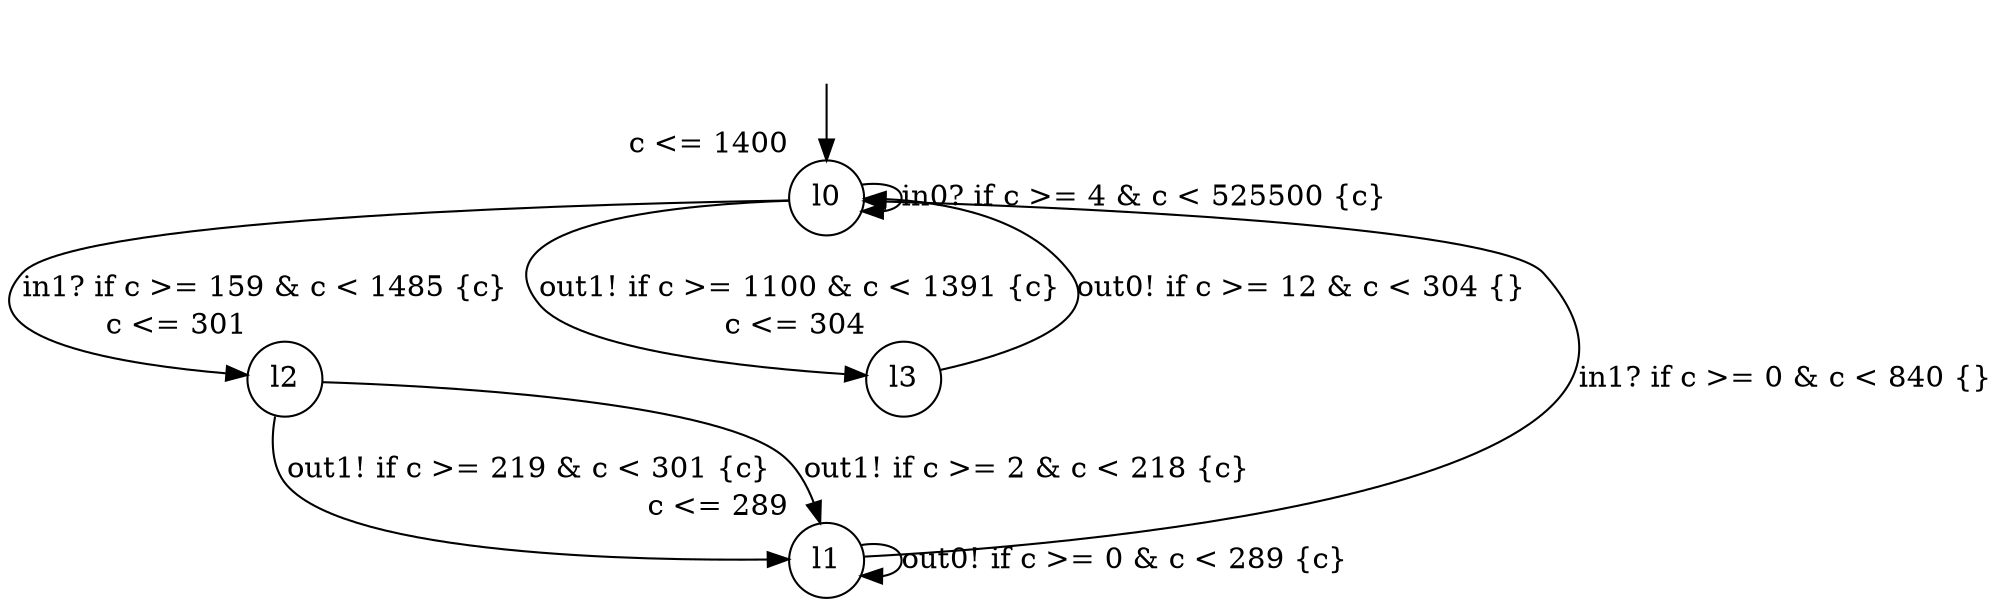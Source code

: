 digraph g {
__start0 [label="" shape="none"];
l0 [shape="circle" margin=0 label="l0", xlabel="c <= 1400"];
l1 [shape="circle" margin=0 label="l1", xlabel="c <= 289"];
l2 [shape="circle" margin=0 label="l2", xlabel="c <= 301"];
l3 [shape="circle" margin=0 label="l3", xlabel="c <= 304"];
l0 -> l0 [label="in0? if c >= 4 & c < 525500 {c} "];
l0 -> l3 [label="out1! if c >= 1100 & c < 1391 {c} "];
l0 -> l2 [label="in1? if c >= 159 & c < 1485 {c} "];
l1 -> l0 [label="in1? if c >= 0 & c < 840 {} "];
l1 -> l1 [label="out0! if c >= 0 & c < 289 {c} "];
l2 -> l1 [label="out1! if c >= 219 & c < 301 {c} "];
l2 -> l1 [label="out1! if c >= 2 & c < 218 {c} "];
l3 -> l0 [label="out0! if c >= 12 & c < 304 {} "];
__start0 -> l0;
}
